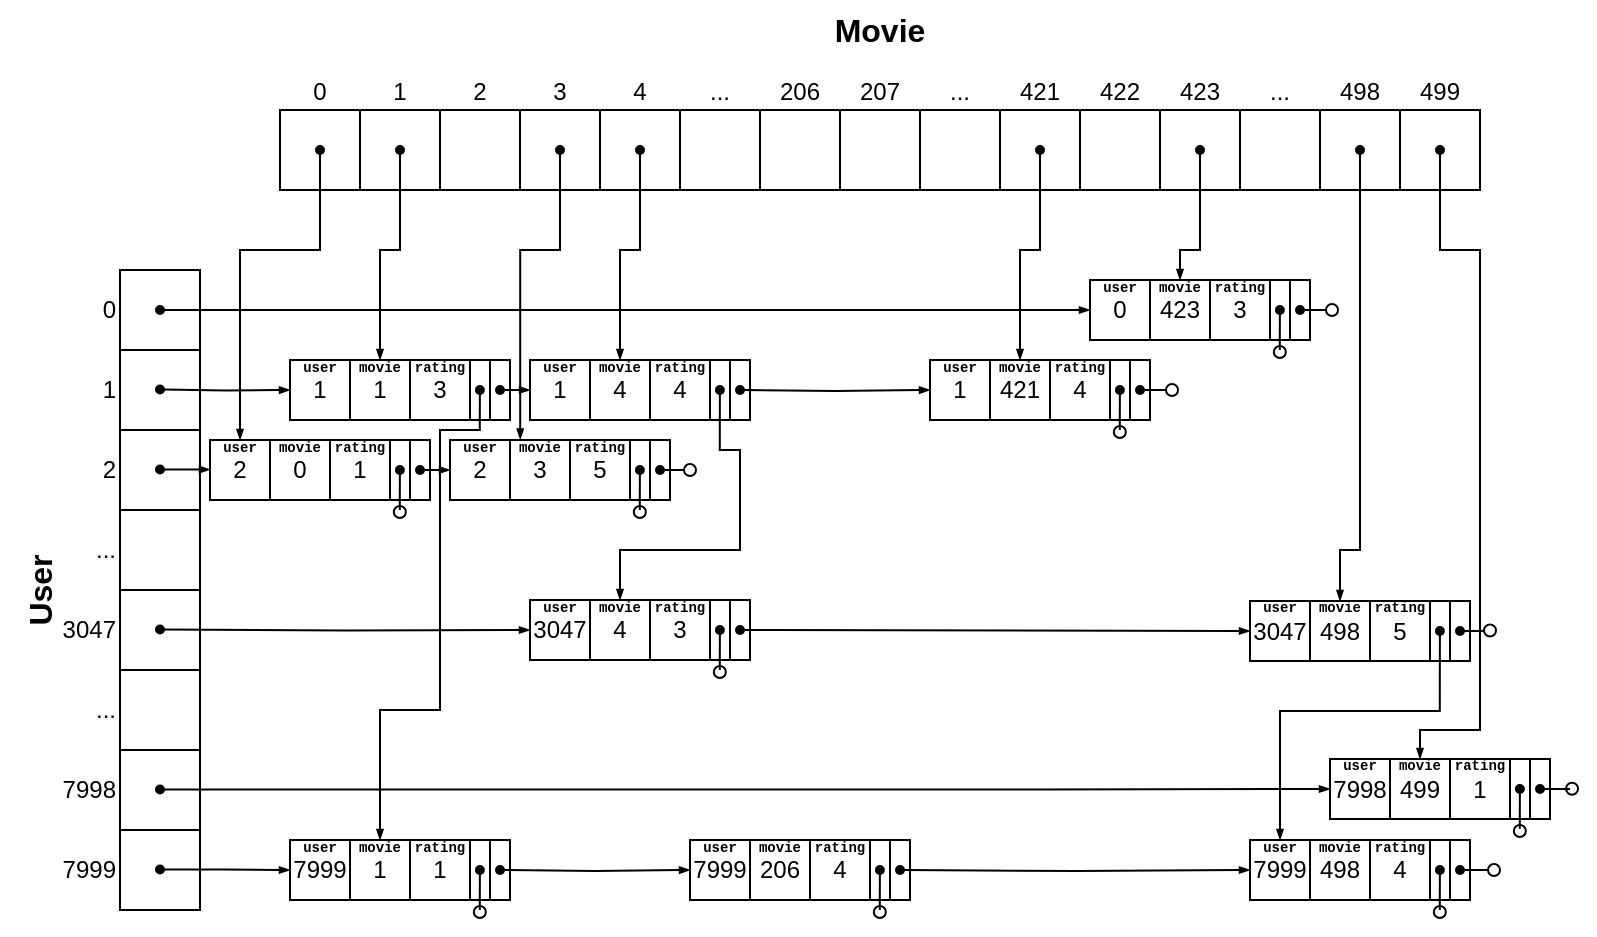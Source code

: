 <mxfile version="20.3.0" type="device"><diagram id="9Om4gq8bG-3gStliIBa_" name="Page-1"><mxGraphModel dx="927" dy="643" grid="1" gridSize="10" guides="1" tooltips="1" connect="1" arrows="1" fold="1" page="1" pageScale="1" pageWidth="850" pageHeight="1100" math="0" shadow="0"><root><mxCell id="0"/><mxCell id="1" parent="0"/><mxCell id="I-Z2u-x2eK2UeabeaZF--1" value="" style="rounded=0;whiteSpace=wrap;html=1;labelPosition=center;verticalLabelPosition=middle;align=center;verticalAlign=middle;" parent="1" vertex="1"><mxGeometry x="100" y="180" width="40" height="40" as="geometry"/></mxCell><mxCell id="I-Z2u-x2eK2UeabeaZF--16" value="" style="rounded=0;whiteSpace=wrap;html=1;verticalAlign=middle;labelPosition=center;verticalLabelPosition=middle;align=center;" parent="1" vertex="1"><mxGeometry x="100" y="220" width="40" height="40" as="geometry"/></mxCell><mxCell id="I-Z2u-x2eK2UeabeaZF--31" value="" style="rounded=0;whiteSpace=wrap;html=1;verticalAlign=middle;labelPosition=center;verticalLabelPosition=middle;align=center;" parent="1" vertex="1"><mxGeometry x="100" y="260" width="40" height="40" as="geometry"/></mxCell><mxCell id="I-Z2u-x2eK2UeabeaZF--46" value="" style="rounded=0;whiteSpace=wrap;html=1;verticalAlign=middle;labelPosition=center;verticalLabelPosition=middle;align=center;" parent="1" vertex="1"><mxGeometry x="100" y="300" width="40" height="40" as="geometry"/></mxCell><mxCell id="I-Z2u-x2eK2UeabeaZF--61" value="" style="rounded=0;whiteSpace=wrap;html=1;verticalAlign=middle;labelPosition=center;verticalLabelPosition=middle;align=center;" parent="1" vertex="1"><mxGeometry x="100" y="340" width="40" height="40" as="geometry"/></mxCell><mxCell id="I-Z2u-x2eK2UeabeaZF--121" value="" style="rounded=0;whiteSpace=wrap;html=1;verticalAlign=middle;labelPosition=center;verticalLabelPosition=middle;align=center;" parent="1" vertex="1"><mxGeometry x="100" y="380" width="40" height="40" as="geometry"/></mxCell><mxCell id="I-Z2u-x2eK2UeabeaZF--136" value="" style="rounded=0;whiteSpace=wrap;html=1;verticalAlign=middle;labelPosition=center;verticalLabelPosition=middle;align=center;" parent="1" vertex="1"><mxGeometry x="100" y="420" width="40" height="40" as="geometry"/></mxCell><mxCell id="I-Z2u-x2eK2UeabeaZF--151" value="" style="rounded=0;whiteSpace=wrap;html=1;verticalAlign=middle;labelPosition=center;verticalLabelPosition=middle;align=center;" parent="1" vertex="1"><mxGeometry x="100" y="460" width="40" height="40" as="geometry"/></mxCell><mxCell id="I-Z2u-x2eK2UeabeaZF--168" value="0" style="text;html=1;strokeColor=none;fillColor=none;align=right;verticalAlign=middle;whiteSpace=wrap;rounded=0;" parent="1" vertex="1"><mxGeometry x="40" y="185" width="60" height="30" as="geometry"/></mxCell><mxCell id="I-Z2u-x2eK2UeabeaZF--169" value="1" style="text;html=1;strokeColor=none;fillColor=none;align=right;verticalAlign=middle;whiteSpace=wrap;rounded=0;" parent="1" vertex="1"><mxGeometry x="40" y="225" width="60" height="30" as="geometry"/></mxCell><mxCell id="I-Z2u-x2eK2UeabeaZF--170" value="2" style="text;html=1;strokeColor=none;fillColor=none;align=right;verticalAlign=middle;whiteSpace=wrap;rounded=0;" parent="1" vertex="1"><mxGeometry x="40" y="265" width="60" height="30" as="geometry"/></mxCell><mxCell id="I-Z2u-x2eK2UeabeaZF--171" value="..." style="text;html=1;strokeColor=none;fillColor=none;align=right;verticalAlign=middle;whiteSpace=wrap;rounded=0;" parent="1" vertex="1"><mxGeometry x="40" y="305" width="60" height="30" as="geometry"/></mxCell><mxCell id="I-Z2u-x2eK2UeabeaZF--173" value="3047" style="text;html=1;strokeColor=none;fillColor=none;align=right;verticalAlign=middle;whiteSpace=wrap;rounded=0;" parent="1" vertex="1"><mxGeometry x="40" y="345" width="60" height="30" as="geometry"/></mxCell><mxCell id="I-Z2u-x2eK2UeabeaZF--174" value="..." style="text;html=1;strokeColor=none;fillColor=none;align=right;verticalAlign=middle;whiteSpace=wrap;rounded=0;" parent="1" vertex="1"><mxGeometry x="40" y="385" width="60" height="30" as="geometry"/></mxCell><mxCell id="I-Z2u-x2eK2UeabeaZF--175" value="7998" style="text;html=1;strokeColor=none;fillColor=none;align=right;verticalAlign=middle;whiteSpace=wrap;rounded=0;" parent="1" vertex="1"><mxGeometry x="40" y="425" width="60" height="30" as="geometry"/></mxCell><mxCell id="I-Z2u-x2eK2UeabeaZF--176" value="7999" style="text;html=1;strokeColor=none;fillColor=none;align=right;verticalAlign=middle;whiteSpace=wrap;rounded=0;" parent="1" vertex="1"><mxGeometry x="40" y="465" width="60" height="30" as="geometry"/></mxCell><mxCell id="I-Z2u-x2eK2UeabeaZF--180" value="User" style="text;html=1;strokeColor=none;fillColor=none;align=center;verticalAlign=middle;whiteSpace=wrap;rounded=0;fontFamily=Helvetica;fontSize=16;fontStyle=1;horizontal=0;" parent="1" vertex="1"><mxGeometry x="40" y="180" width="40" height="320" as="geometry"/></mxCell><mxCell id="I-Z2u-x2eK2UeabeaZF--203" style="edgeStyle=orthogonalEdgeStyle;rounded=0;orthogonalLoop=1;jettySize=auto;html=1;startArrow=oval;startFill=1;endArrow=blockThin;endFill=1;strokeWidth=1;fontSize=13;fontFamily=Helvetica;exitX=0.5;exitY=0.5;exitDx=0;exitDy=0;exitPerimeter=0;entryX=0;entryY=0.5;entryDx=0;entryDy=0;startSize=4;endSize=3;" parent="1" source="I-Z2u-x2eK2UeabeaZF--1" target="YZBsVtKXDvisQAIRFxnk-64" edge="1"><mxGeometry relative="1" as="geometry"><mxPoint x="440" y="290" as="sourcePoint"/><mxPoint x="585" y="200" as="targetPoint"/><Array as="points"/></mxGeometry></mxCell><mxCell id="f3RU1bK7jqdP2qJbc9xG-15" value="" style="group;fontSize=13;" parent="1" vertex="1" connectable="0"><mxGeometry x="590" y="170" width="135" height="30" as="geometry"/></mxCell><mxCell id="f3RU1bK7jqdP2qJbc9xG-23" style="rounded=0;orthogonalLoop=1;jettySize=auto;html=1;startArrow=oval;startFill=1;endArrow=blockThin;endFill=1;strokeWidth=1;fontSize=13;fontFamily=Helvetica;exitX=0.5;exitY=0.5;exitDx=0;exitDy=0;exitPerimeter=0;startSize=4;endSize=3;entryX=0;entryY=0.5;entryDx=0;entryDy=0;edgeStyle=orthogonalEdgeStyle;" parent="1" target="YZBsVtKXDvisQAIRFxnk-75" edge="1"><mxGeometry relative="1" as="geometry"><mxPoint x="120" y="239.75" as="sourcePoint"/><mxPoint x="170" y="241" as="targetPoint"/></mxGeometry></mxCell><mxCell id="f3RU1bK7jqdP2qJbc9xG-96" style="edgeStyle=orthogonalEdgeStyle;rounded=0;orthogonalLoop=1;jettySize=auto;html=1;startArrow=oval;startFill=1;endArrow=blockThin;endFill=1;strokeWidth=1;fontSize=13;fontFamily=Helvetica;exitX=0.5;exitY=0.5;exitDx=0;exitDy=0;exitPerimeter=0;entryX=0;entryY=0.5;entryDx=0;entryDy=0;startSize=4;endSize=3;" parent="1" target="YZBsVtKXDvisQAIRFxnk-119" edge="1"><mxGeometry relative="1" as="geometry"><mxPoint x="120" y="279.75" as="sourcePoint"/><mxPoint x="145" y="280" as="targetPoint"/><Array as="points"/></mxGeometry></mxCell><mxCell id="f3RU1bK7jqdP2qJbc9xG-97" style="edgeStyle=orthogonalEdgeStyle;rounded=0;orthogonalLoop=1;jettySize=auto;html=1;startArrow=oval;startFill=1;endArrow=blockThin;endFill=1;strokeWidth=1;fontSize=13;fontFamily=Helvetica;exitX=0.5;exitY=0.5;exitDx=0;exitDy=0;exitPerimeter=0;startSize=4;endSize=3;entryX=0;entryY=0.5;entryDx=0;entryDy=0;" parent="1" target="YZBsVtKXDvisQAIRFxnk-167" edge="1"><mxGeometry relative="1" as="geometry"><mxPoint x="120" y="359.75" as="sourcePoint"/><mxPoint x="290" y="360" as="targetPoint"/><Array as="points"/></mxGeometry></mxCell><mxCell id="f3RU1bK7jqdP2qJbc9xG-98" style="edgeStyle=orthogonalEdgeStyle;rounded=0;orthogonalLoop=1;jettySize=auto;html=1;startArrow=oval;startFill=1;endArrow=blockThin;endFill=1;strokeWidth=1;fontSize=13;fontFamily=Helvetica;exitX=0.5;exitY=0.5;exitDx=0;exitDy=0;exitPerimeter=0;startSize=4;endSize=3;entryX=0;entryY=0.5;entryDx=0;entryDy=0;" parent="1" target="YZBsVtKXDvisQAIRFxnk-223" edge="1"><mxGeometry relative="1" as="geometry"><mxPoint x="120" y="439.75" as="sourcePoint"/><mxPoint x="690" y="440" as="targetPoint"/><Array as="points"><mxPoint x="560" y="440"/></Array></mxGeometry></mxCell><mxCell id="f3RU1bK7jqdP2qJbc9xG-99" style="edgeStyle=orthogonalEdgeStyle;rounded=0;orthogonalLoop=1;jettySize=auto;html=1;startArrow=oval;startFill=1;endArrow=blockThin;endFill=1;strokeWidth=1;fontSize=13;fontFamily=Helvetica;exitX=0.5;exitY=0.5;exitDx=0;exitDy=0;exitPerimeter=0;startSize=4;endSize=3;entryX=0;entryY=0.5;entryDx=0;entryDy=0;" parent="1" target="YZBsVtKXDvisQAIRFxnk-189" edge="1"><mxGeometry relative="1" as="geometry"><mxPoint x="120" y="479.75" as="sourcePoint"/><mxPoint x="170" y="480" as="targetPoint"/><Array as="points"><mxPoint x="152" y="480"/></Array></mxGeometry></mxCell><mxCell id="USKt4Te00R9IWS6VvGAv-35" value="" style="group" parent="1" vertex="1" connectable="0"><mxGeometry x="180" y="45" width="600" height="95" as="geometry"/></mxCell><mxCell id="USKt4Te00R9IWS6VvGAv-18" value="0" style="rounded=0;whiteSpace=wrap;html=1;labelPosition=center;verticalLabelPosition=top;align=center;verticalAlign=bottom;" parent="USKt4Te00R9IWS6VvGAv-35" vertex="1"><mxGeometry y="55" width="40" height="40" as="geometry"/></mxCell><mxCell id="USKt4Te00R9IWS6VvGAv-19" value="1" style="rounded=0;whiteSpace=wrap;html=1;verticalAlign=bottom;labelPosition=center;verticalLabelPosition=top;align=center;" parent="USKt4Te00R9IWS6VvGAv-35" vertex="1"><mxGeometry x="40" y="55" width="40" height="40" as="geometry"/></mxCell><mxCell id="USKt4Te00R9IWS6VvGAv-20" value="2" style="rounded=0;whiteSpace=wrap;html=1;verticalAlign=bottom;labelPosition=center;verticalLabelPosition=top;align=center;" parent="USKt4Te00R9IWS6VvGAv-35" vertex="1"><mxGeometry x="80" y="55" width="40" height="40" as="geometry"/></mxCell><mxCell id="USKt4Te00R9IWS6VvGAv-21" value="3" style="rounded=0;whiteSpace=wrap;html=1;verticalAlign=bottom;labelPosition=center;verticalLabelPosition=top;align=center;" parent="USKt4Te00R9IWS6VvGAv-35" vertex="1"><mxGeometry x="120" y="55" width="40" height="40" as="geometry"/></mxCell><mxCell id="USKt4Te00R9IWS6VvGAv-22" value="4" style="rounded=0;whiteSpace=wrap;html=1;verticalAlign=bottom;labelPosition=center;verticalLabelPosition=top;align=center;" parent="USKt4Te00R9IWS6VvGAv-35" vertex="1"><mxGeometry x="160" y="55" width="40" height="40" as="geometry"/></mxCell><mxCell id="USKt4Te00R9IWS6VvGAv-23" value="..." style="rounded=0;whiteSpace=wrap;html=1;verticalAlign=bottom;labelPosition=center;verticalLabelPosition=top;align=center;" parent="USKt4Te00R9IWS6VvGAv-35" vertex="1"><mxGeometry x="200" y="55" width="40" height="40" as="geometry"/></mxCell><mxCell id="USKt4Te00R9IWS6VvGAv-24" value="206" style="rounded=0;whiteSpace=wrap;html=1;verticalAlign=bottom;labelPosition=center;verticalLabelPosition=top;align=center;" parent="USKt4Te00R9IWS6VvGAv-35" vertex="1"><mxGeometry x="240" y="55" width="40" height="40" as="geometry"/></mxCell><mxCell id="USKt4Te00R9IWS6VvGAv-25" value="207" style="rounded=0;whiteSpace=wrap;html=1;verticalAlign=bottom;labelPosition=center;verticalLabelPosition=top;align=center;" parent="USKt4Te00R9IWS6VvGAv-35" vertex="1"><mxGeometry x="280" y="55" width="40" height="40" as="geometry"/></mxCell><mxCell id="USKt4Te00R9IWS6VvGAv-26" value="..." style="rounded=0;whiteSpace=wrap;html=1;verticalAlign=bottom;labelPosition=center;verticalLabelPosition=top;align=center;" parent="USKt4Te00R9IWS6VvGAv-35" vertex="1"><mxGeometry x="320" y="55" width="40" height="40" as="geometry"/></mxCell><mxCell id="USKt4Te00R9IWS6VvGAv-27" value="421" style="rounded=0;whiteSpace=wrap;html=1;verticalAlign=bottom;labelPosition=center;verticalLabelPosition=top;align=center;" parent="USKt4Te00R9IWS6VvGAv-35" vertex="1"><mxGeometry x="360" y="55" width="40" height="40" as="geometry"/></mxCell><mxCell id="USKt4Te00R9IWS6VvGAv-28" value="422" style="rounded=0;whiteSpace=wrap;html=1;verticalAlign=bottom;labelPosition=center;verticalLabelPosition=top;align=center;" parent="USKt4Te00R9IWS6VvGAv-35" vertex="1"><mxGeometry x="400" y="55" width="40" height="40" as="geometry"/></mxCell><mxCell id="USKt4Te00R9IWS6VvGAv-29" value="423" style="rounded=0;whiteSpace=wrap;html=1;verticalAlign=bottom;labelPosition=center;verticalLabelPosition=top;align=center;" parent="USKt4Te00R9IWS6VvGAv-35" vertex="1"><mxGeometry x="440" y="55" width="40" height="40" as="geometry"/></mxCell><mxCell id="USKt4Te00R9IWS6VvGAv-30" value="..." style="rounded=0;whiteSpace=wrap;html=1;verticalAlign=bottom;labelPosition=center;verticalLabelPosition=top;align=center;" parent="USKt4Te00R9IWS6VvGAv-35" vertex="1"><mxGeometry x="480" y="55" width="40" height="40" as="geometry"/></mxCell><mxCell id="USKt4Te00R9IWS6VvGAv-31" value="498" style="rounded=0;whiteSpace=wrap;html=1;verticalAlign=bottom;labelPosition=center;verticalLabelPosition=top;align=center;" parent="USKt4Te00R9IWS6VvGAv-35" vertex="1"><mxGeometry x="520" y="55" width="40" height="40" as="geometry"/></mxCell><mxCell id="USKt4Te00R9IWS6VvGAv-32" value="499" style="rounded=0;whiteSpace=wrap;html=1;verticalAlign=bottom;labelPosition=center;verticalLabelPosition=top;align=center;" parent="USKt4Te00R9IWS6VvGAv-35" vertex="1"><mxGeometry x="560" y="55" width="40" height="40" as="geometry"/></mxCell><mxCell id="USKt4Te00R9IWS6VvGAv-34" value="Movie" style="text;html=1;strokeColor=none;fillColor=none;align=center;verticalAlign=middle;whiteSpace=wrap;rounded=0;fontFamily=Helvetica;fontSize=16;fontStyle=1" parent="USKt4Te00R9IWS6VvGAv-35" vertex="1"><mxGeometry width="600" height="30" as="geometry"/></mxCell><mxCell id="YZBsVtKXDvisQAIRFxnk-165" style="edgeStyle=orthogonalEdgeStyle;rounded=0;orthogonalLoop=1;jettySize=auto;html=1;startArrow=oval;startFill=1;endArrow=blockThin;endFill=1;strokeWidth=1;fontSize=13;fontFamily=Helvetica;exitX=0.5;exitY=0.5;exitDx=0;exitDy=0;exitPerimeter=0;startSize=4;endSize=3;entryX=0.17;entryY=-0.035;entryDx=0;entryDy=0;entryPerimeter=0;" parent="USKt4Te00R9IWS6VvGAv-35" target="YZBsVtKXDvisQAIRFxnk-156" edge="1"><mxGeometry relative="1" as="geometry"><mxPoint x="140" y="75" as="sourcePoint"/><mxPoint x="130" y="180" as="targetPoint"/><Array as="points"><mxPoint x="140" y="125"/><mxPoint x="120" y="125"/></Array></mxGeometry></mxCell><mxCell id="YZBsVtKXDvisQAIRFxnk-1" style="edgeStyle=orthogonalEdgeStyle;rounded=0;orthogonalLoop=1;jettySize=auto;html=1;startArrow=oval;startFill=1;endArrow=blockThin;endFill=1;strokeWidth=1;fontSize=13;fontFamily=Helvetica;exitX=0.5;exitY=0.5;exitDx=0;exitDy=0;exitPerimeter=0;startSize=4;endSize=3;entryX=0.5;entryY=0;entryDx=0;entryDy=0;" parent="1" source="USKt4Te00R9IWS6VvGAv-18" target="YZBsVtKXDvisQAIRFxnk-122" edge="1"><mxGeometry relative="1" as="geometry"><mxPoint x="200" y="140" as="sourcePoint"/><mxPoint x="180" y="250" as="targetPoint"/><Array as="points"><mxPoint x="200" y="170"/><mxPoint x="160" y="170"/></Array></mxGeometry></mxCell><mxCell id="YZBsVtKXDvisQAIRFxnk-2" style="edgeStyle=orthogonalEdgeStyle;rounded=0;orthogonalLoop=1;jettySize=auto;html=1;startArrow=oval;startFill=1;endArrow=blockThin;endFill=1;strokeWidth=1;fontSize=13;fontFamily=Helvetica;exitX=0.5;exitY=0.5;exitDx=0;exitDy=0;exitPerimeter=0;startSize=4;endSize=3;entryX=0.5;entryY=0;entryDx=0;entryDy=0;" parent="1" source="USKt4Te00R9IWS6VvGAv-19" target="YZBsVtKXDvisQAIRFxnk-79" edge="1"><mxGeometry relative="1" as="geometry"><mxPoint x="210" y="130" as="sourcePoint"/><mxPoint x="200" y="210" as="targetPoint"/><Array as="points"><mxPoint x="240" y="170"/><mxPoint x="230" y="170"/></Array></mxGeometry></mxCell><mxCell id="YZBsVtKXDvisQAIRFxnk-63" value="" style="group" parent="1" vertex="1" connectable="0"><mxGeometry x="585" y="185" width="120" height="35" as="geometry"/></mxCell><mxCell id="YZBsVtKXDvisQAIRFxnk-64" value="0" style="whiteSpace=wrap;html=1;aspect=fixed;fontSize=12;container=0;" parent="YZBsVtKXDvisQAIRFxnk-63" vertex="1"><mxGeometry width="30" height="30" as="geometry"/></mxCell><mxCell id="YZBsVtKXDvisQAIRFxnk-65" value="423" style="whiteSpace=wrap;html=1;aspect=fixed;fontSize=12;container=0;" parent="YZBsVtKXDvisQAIRFxnk-63" vertex="1"><mxGeometry x="30" width="30" height="30" as="geometry"/></mxCell><mxCell id="YZBsVtKXDvisQAIRFxnk-66" value="3" style="whiteSpace=wrap;html=1;aspect=fixed;fontSize=12;container=0;" parent="YZBsVtKXDvisQAIRFxnk-63" vertex="1"><mxGeometry x="60" width="30" height="30" as="geometry"/></mxCell><mxCell id="YZBsVtKXDvisQAIRFxnk-67" value="user" style="text;html=1;strokeColor=none;fillColor=none;align=center;verticalAlign=middle;whiteSpace=wrap;rounded=0;fontFamily=Courier New;fontSize=7;fontStyle=1;container=0;" parent="YZBsVtKXDvisQAIRFxnk-63" vertex="1"><mxGeometry width="30" height="7.5" as="geometry"/></mxCell><mxCell id="YZBsVtKXDvisQAIRFxnk-68" value="movie" style="text;html=1;strokeColor=none;fillColor=none;align=center;verticalAlign=middle;whiteSpace=wrap;rounded=0;fontFamily=Courier New;fontSize=7;fontStyle=1;container=0;" parent="YZBsVtKXDvisQAIRFxnk-63" vertex="1"><mxGeometry x="30" width="30" height="7.5" as="geometry"/></mxCell><mxCell id="YZBsVtKXDvisQAIRFxnk-69" value="rating" style="text;html=1;strokeColor=none;fillColor=none;align=center;verticalAlign=middle;whiteSpace=wrap;rounded=0;fontFamily=Courier New;fontSize=7;fontStyle=1;container=0;" parent="YZBsVtKXDvisQAIRFxnk-63" vertex="1"><mxGeometry x="60" width="30" height="7.5" as="geometry"/></mxCell><mxCell id="YZBsVtKXDvisQAIRFxnk-70" value="" style="rounded=0;whiteSpace=wrap;html=1;fontSize=12;container=0;" parent="YZBsVtKXDvisQAIRFxnk-63" vertex="1"><mxGeometry x="90" width="10" height="30" as="geometry"/></mxCell><mxCell id="YZBsVtKXDvisQAIRFxnk-71" value="" style="rounded=0;whiteSpace=wrap;html=1;fontSize=12;container=0;" parent="YZBsVtKXDvisQAIRFxnk-63" vertex="1"><mxGeometry x="100" width="10" height="30" as="geometry"/></mxCell><mxCell id="YZBsVtKXDvisQAIRFxnk-72" style="edgeStyle=orthogonalEdgeStyle;rounded=0;orthogonalLoop=1;jettySize=auto;html=1;startArrow=oval;startFill=1;endArrow=circle;endFill=0;strokeWidth=1;fontSize=13;fontFamily=Helvetica;startSize=4;endSize=2;" parent="YZBsVtKXDvisQAIRFxnk-63" edge="1"><mxGeometry relative="1" as="geometry"><mxPoint x="94.94" y="15" as="sourcePoint"/><mxPoint x="95" y="40" as="targetPoint"/><Array as="points"><mxPoint x="94.94" y="35"/></Array></mxGeometry></mxCell><mxCell id="YZBsVtKXDvisQAIRFxnk-73" style="edgeStyle=orthogonalEdgeStyle;rounded=0;orthogonalLoop=1;jettySize=auto;html=1;startArrow=oval;startFill=1;endArrow=circle;endFill=0;strokeWidth=1;fontSize=13;fontFamily=Helvetica;startSize=4;endSize=2;entryX=0;entryY=0.5;entryDx=0;entryDy=0;" parent="YZBsVtKXDvisQAIRFxnk-63" edge="1"><mxGeometry relative="1" as="geometry"><mxPoint x="105" y="15" as="sourcePoint"/><mxPoint x="125" y="15" as="targetPoint"/><Array as="points"/></mxGeometry></mxCell><mxCell id="YZBsVtKXDvisQAIRFxnk-74" value="" style="group" parent="1" vertex="1" connectable="0"><mxGeometry x="185" y="225" width="120" height="35" as="geometry"/></mxCell><mxCell id="YZBsVtKXDvisQAIRFxnk-75" value="1" style="whiteSpace=wrap;html=1;aspect=fixed;fontSize=12;container=0;" parent="YZBsVtKXDvisQAIRFxnk-74" vertex="1"><mxGeometry width="30" height="30" as="geometry"/></mxCell><mxCell id="YZBsVtKXDvisQAIRFxnk-76" value="1" style="whiteSpace=wrap;html=1;aspect=fixed;fontSize=12;container=0;" parent="YZBsVtKXDvisQAIRFxnk-74" vertex="1"><mxGeometry x="30" width="30" height="30" as="geometry"/></mxCell><mxCell id="YZBsVtKXDvisQAIRFxnk-77" value="3" style="whiteSpace=wrap;html=1;aspect=fixed;fontSize=12;container=0;" parent="YZBsVtKXDvisQAIRFxnk-74" vertex="1"><mxGeometry x="60" width="30" height="30" as="geometry"/></mxCell><mxCell id="YZBsVtKXDvisQAIRFxnk-78" value="user" style="text;html=1;strokeColor=none;fillColor=none;align=center;verticalAlign=middle;whiteSpace=wrap;rounded=0;fontFamily=Courier New;fontSize=7;fontStyle=1;container=0;" parent="YZBsVtKXDvisQAIRFxnk-74" vertex="1"><mxGeometry width="30" height="7.5" as="geometry"/></mxCell><mxCell id="YZBsVtKXDvisQAIRFxnk-79" value="movie" style="text;html=1;strokeColor=none;fillColor=none;align=center;verticalAlign=middle;whiteSpace=wrap;rounded=0;fontFamily=Courier New;fontSize=7;fontStyle=1;container=0;" parent="YZBsVtKXDvisQAIRFxnk-74" vertex="1"><mxGeometry x="30" width="30" height="7.5" as="geometry"/></mxCell><mxCell id="YZBsVtKXDvisQAIRFxnk-80" value="rating" style="text;html=1;strokeColor=none;fillColor=none;align=center;verticalAlign=middle;whiteSpace=wrap;rounded=0;fontFamily=Courier New;fontSize=7;fontStyle=1;container=0;" parent="YZBsVtKXDvisQAIRFxnk-74" vertex="1"><mxGeometry x="60" width="30" height="7.5" as="geometry"/></mxCell><mxCell id="YZBsVtKXDvisQAIRFxnk-81" value="" style="rounded=0;whiteSpace=wrap;html=1;fontSize=12;container=0;" parent="YZBsVtKXDvisQAIRFxnk-74" vertex="1"><mxGeometry x="90" width="10" height="30" as="geometry"/></mxCell><mxCell id="YZBsVtKXDvisQAIRFxnk-82" value="" style="rounded=0;whiteSpace=wrap;html=1;fontSize=12;container=0;" parent="YZBsVtKXDvisQAIRFxnk-74" vertex="1"><mxGeometry x="100" width="10" height="30" as="geometry"/></mxCell><mxCell id="YZBsVtKXDvisQAIRFxnk-83" style="edgeStyle=orthogonalEdgeStyle;rounded=0;orthogonalLoop=1;jettySize=auto;html=1;startArrow=oval;startFill=1;endArrow=blockThin;endFill=1;strokeWidth=1;fontSize=13;fontFamily=Helvetica;startSize=4;endSize=3;entryX=0.5;entryY=0;entryDx=0;entryDy=0;" parent="YZBsVtKXDvisQAIRFxnk-74" target="YZBsVtKXDvisQAIRFxnk-193" edge="1"><mxGeometry relative="1" as="geometry"><mxPoint x="94.94" y="15" as="sourcePoint"/><mxPoint x="95" y="85" as="targetPoint"/><Array as="points"><mxPoint x="95" y="35"/><mxPoint x="75" y="35"/><mxPoint x="75" y="175"/><mxPoint x="45" y="175"/></Array></mxGeometry></mxCell><mxCell id="YZBsVtKXDvisQAIRFxnk-84" style="edgeStyle=orthogonalEdgeStyle;rounded=0;orthogonalLoop=1;jettySize=auto;html=1;startArrow=oval;startFill=1;endArrow=blockThin;endFill=1;strokeWidth=1;fontSize=13;fontFamily=Helvetica;startSize=4;endSize=3;entryX=0;entryY=0.5;entryDx=0;entryDy=0;" parent="YZBsVtKXDvisQAIRFxnk-74" target="YZBsVtKXDvisQAIRFxnk-86" edge="1"><mxGeometry relative="1" as="geometry"><mxPoint x="105" y="15" as="sourcePoint"/><mxPoint x="120" y="15" as="targetPoint"/><Array as="points"/></mxGeometry></mxCell><mxCell id="YZBsVtKXDvisQAIRFxnk-85" value="" style="group" parent="1" vertex="1" connectable="0"><mxGeometry x="305" y="225" width="120" height="35" as="geometry"/></mxCell><mxCell id="YZBsVtKXDvisQAIRFxnk-86" value="1" style="whiteSpace=wrap;html=1;aspect=fixed;fontSize=12;container=0;" parent="YZBsVtKXDvisQAIRFxnk-85" vertex="1"><mxGeometry width="30" height="30" as="geometry"/></mxCell><mxCell id="YZBsVtKXDvisQAIRFxnk-87" value="4" style="whiteSpace=wrap;html=1;aspect=fixed;fontSize=12;container=0;" parent="YZBsVtKXDvisQAIRFxnk-85" vertex="1"><mxGeometry x="30" width="30" height="30" as="geometry"/></mxCell><mxCell id="YZBsVtKXDvisQAIRFxnk-88" value="4" style="whiteSpace=wrap;html=1;aspect=fixed;fontSize=12;container=0;" parent="YZBsVtKXDvisQAIRFxnk-85" vertex="1"><mxGeometry x="60" width="30" height="30" as="geometry"/></mxCell><mxCell id="YZBsVtKXDvisQAIRFxnk-89" value="user" style="text;html=1;strokeColor=none;fillColor=none;align=center;verticalAlign=middle;whiteSpace=wrap;rounded=0;fontFamily=Courier New;fontSize=7;fontStyle=1;container=0;" parent="YZBsVtKXDvisQAIRFxnk-85" vertex="1"><mxGeometry width="30" height="7.5" as="geometry"/></mxCell><mxCell id="YZBsVtKXDvisQAIRFxnk-90" value="movie" style="text;html=1;strokeColor=none;fillColor=none;align=center;verticalAlign=middle;whiteSpace=wrap;rounded=0;fontFamily=Courier New;fontSize=7;fontStyle=1;container=0;" parent="YZBsVtKXDvisQAIRFxnk-85" vertex="1"><mxGeometry x="30" width="30" height="7.5" as="geometry"/></mxCell><mxCell id="YZBsVtKXDvisQAIRFxnk-91" value="rating" style="text;html=1;strokeColor=none;fillColor=none;align=center;verticalAlign=middle;whiteSpace=wrap;rounded=0;fontFamily=Courier New;fontSize=7;fontStyle=1;container=0;" parent="YZBsVtKXDvisQAIRFxnk-85" vertex="1"><mxGeometry x="60" width="30" height="7.5" as="geometry"/></mxCell><mxCell id="YZBsVtKXDvisQAIRFxnk-92" value="" style="rounded=0;whiteSpace=wrap;html=1;fontSize=12;container=0;" parent="YZBsVtKXDvisQAIRFxnk-85" vertex="1"><mxGeometry x="90" width="10" height="30" as="geometry"/></mxCell><mxCell id="YZBsVtKXDvisQAIRFxnk-93" value="" style="rounded=0;whiteSpace=wrap;html=1;fontSize=12;container=0;" parent="YZBsVtKXDvisQAIRFxnk-85" vertex="1"><mxGeometry x="100" width="10" height="30" as="geometry"/></mxCell><mxCell id="YZBsVtKXDvisQAIRFxnk-94" style="edgeStyle=orthogonalEdgeStyle;rounded=0;orthogonalLoop=1;jettySize=auto;html=1;startArrow=oval;startFill=1;endArrow=blockThin;endFill=1;strokeWidth=1;fontSize=13;fontFamily=Helvetica;startSize=4;endSize=3;entryX=0.5;entryY=0;entryDx=0;entryDy=0;" parent="YZBsVtKXDvisQAIRFxnk-85" target="YZBsVtKXDvisQAIRFxnk-171" edge="1"><mxGeometry relative="1" as="geometry"><mxPoint x="94.94" y="15" as="sourcePoint"/><mxPoint x="95" y="40" as="targetPoint"/><Array as="points"><mxPoint x="95" y="45"/><mxPoint x="105" y="45"/><mxPoint x="105" y="95"/><mxPoint x="45" y="95"/></Array></mxGeometry></mxCell><mxCell id="YZBsVtKXDvisQAIRFxnk-95" style="edgeStyle=orthogonalEdgeStyle;rounded=0;orthogonalLoop=1;jettySize=auto;html=1;startArrow=oval;startFill=1;endArrow=blockThin;endFill=1;strokeWidth=1;fontSize=13;fontFamily=Helvetica;startSize=4;endSize=3;entryX=0;entryY=0.5;entryDx=0;entryDy=0;" parent="YZBsVtKXDvisQAIRFxnk-85" target="YZBsVtKXDvisQAIRFxnk-130" edge="1"><mxGeometry relative="1" as="geometry"><mxPoint x="105" y="15" as="sourcePoint"/><mxPoint x="120" y="15" as="targetPoint"/><Array as="points"/></mxGeometry></mxCell><mxCell id="YZBsVtKXDvisQAIRFxnk-118" value="" style="group" parent="1" vertex="1" connectable="0"><mxGeometry x="145" y="265" width="120" height="35" as="geometry"/></mxCell><mxCell id="YZBsVtKXDvisQAIRFxnk-119" value="2" style="whiteSpace=wrap;html=1;aspect=fixed;fontSize=12;container=0;" parent="YZBsVtKXDvisQAIRFxnk-118" vertex="1"><mxGeometry width="30" height="30" as="geometry"/></mxCell><mxCell id="YZBsVtKXDvisQAIRFxnk-120" value="0" style="whiteSpace=wrap;html=1;aspect=fixed;fontSize=12;container=0;" parent="YZBsVtKXDvisQAIRFxnk-118" vertex="1"><mxGeometry x="30" width="30" height="30" as="geometry"/></mxCell><mxCell id="YZBsVtKXDvisQAIRFxnk-121" value="1" style="whiteSpace=wrap;html=1;aspect=fixed;fontSize=12;container=0;" parent="YZBsVtKXDvisQAIRFxnk-118" vertex="1"><mxGeometry x="60" width="30" height="30" as="geometry"/></mxCell><mxCell id="YZBsVtKXDvisQAIRFxnk-122" value="user" style="text;html=1;strokeColor=none;fillColor=none;align=center;verticalAlign=middle;whiteSpace=wrap;rounded=0;fontFamily=Courier New;fontSize=7;fontStyle=1;container=0;" parent="YZBsVtKXDvisQAIRFxnk-118" vertex="1"><mxGeometry width="30" height="7.5" as="geometry"/></mxCell><mxCell id="YZBsVtKXDvisQAIRFxnk-123" value="movie" style="text;html=1;strokeColor=none;fillColor=none;align=center;verticalAlign=middle;whiteSpace=wrap;rounded=0;fontFamily=Courier New;fontSize=7;fontStyle=1;container=0;" parent="YZBsVtKXDvisQAIRFxnk-118" vertex="1"><mxGeometry x="30" width="30" height="7.5" as="geometry"/></mxCell><mxCell id="YZBsVtKXDvisQAIRFxnk-124" value="rating" style="text;html=1;strokeColor=none;fillColor=none;align=center;verticalAlign=middle;whiteSpace=wrap;rounded=0;fontFamily=Courier New;fontSize=7;fontStyle=1;container=0;" parent="YZBsVtKXDvisQAIRFxnk-118" vertex="1"><mxGeometry x="60" width="30" height="7.5" as="geometry"/></mxCell><mxCell id="YZBsVtKXDvisQAIRFxnk-125" value="" style="rounded=0;whiteSpace=wrap;html=1;fontSize=12;container=0;" parent="YZBsVtKXDvisQAIRFxnk-118" vertex="1"><mxGeometry x="90" width="10" height="30" as="geometry"/></mxCell><mxCell id="YZBsVtKXDvisQAIRFxnk-126" value="" style="rounded=0;whiteSpace=wrap;html=1;fontSize=12;container=0;" parent="YZBsVtKXDvisQAIRFxnk-118" vertex="1"><mxGeometry x="100" width="10" height="30" as="geometry"/></mxCell><mxCell id="YZBsVtKXDvisQAIRFxnk-127" style="edgeStyle=orthogonalEdgeStyle;rounded=0;orthogonalLoop=1;jettySize=auto;html=1;startArrow=oval;startFill=1;endArrow=circle;endFill=0;strokeWidth=1;fontSize=13;fontFamily=Helvetica;startSize=4;endSize=2;" parent="YZBsVtKXDvisQAIRFxnk-118" edge="1"><mxGeometry relative="1" as="geometry"><mxPoint x="94.94" y="15" as="sourcePoint"/><mxPoint x="95" y="40" as="targetPoint"/><Array as="points"><mxPoint x="94.94" y="35"/></Array></mxGeometry></mxCell><mxCell id="YZBsVtKXDvisQAIRFxnk-128" style="edgeStyle=orthogonalEdgeStyle;rounded=0;orthogonalLoop=1;jettySize=auto;html=1;startArrow=oval;startFill=1;endArrow=blockThin;endFill=1;strokeWidth=1;fontSize=13;fontFamily=Helvetica;startSize=4;endSize=3;entryX=0;entryY=0.5;entryDx=0;entryDy=0;" parent="YZBsVtKXDvisQAIRFxnk-118" target="YZBsVtKXDvisQAIRFxnk-152" edge="1"><mxGeometry relative="1" as="geometry"><mxPoint x="105" y="15" as="sourcePoint"/><mxPoint x="120" y="15" as="targetPoint"/><Array as="points"/></mxGeometry></mxCell><mxCell id="YZBsVtKXDvisQAIRFxnk-129" value="" style="group" parent="1" vertex="1" connectable="0"><mxGeometry x="505" y="225" width="120" height="35" as="geometry"/></mxCell><mxCell id="YZBsVtKXDvisQAIRFxnk-130" value="1" style="whiteSpace=wrap;html=1;aspect=fixed;fontSize=12;container=0;" parent="YZBsVtKXDvisQAIRFxnk-129" vertex="1"><mxGeometry width="30" height="30" as="geometry"/></mxCell><mxCell id="YZBsVtKXDvisQAIRFxnk-131" value="421" style="whiteSpace=wrap;html=1;aspect=fixed;fontSize=12;container=0;" parent="YZBsVtKXDvisQAIRFxnk-129" vertex="1"><mxGeometry x="30" width="30" height="30" as="geometry"/></mxCell><mxCell id="YZBsVtKXDvisQAIRFxnk-132" value="4" style="whiteSpace=wrap;html=1;aspect=fixed;fontSize=12;container=0;" parent="YZBsVtKXDvisQAIRFxnk-129" vertex="1"><mxGeometry x="60" width="30" height="30" as="geometry"/></mxCell><mxCell id="YZBsVtKXDvisQAIRFxnk-133" value="user" style="text;html=1;strokeColor=none;fillColor=none;align=center;verticalAlign=middle;whiteSpace=wrap;rounded=0;fontFamily=Courier New;fontSize=7;fontStyle=1;container=0;" parent="YZBsVtKXDvisQAIRFxnk-129" vertex="1"><mxGeometry width="30" height="7.5" as="geometry"/></mxCell><mxCell id="YZBsVtKXDvisQAIRFxnk-134" value="movie" style="text;html=1;strokeColor=none;fillColor=none;align=center;verticalAlign=middle;whiteSpace=wrap;rounded=0;fontFamily=Courier New;fontSize=7;fontStyle=1;container=0;" parent="YZBsVtKXDvisQAIRFxnk-129" vertex="1"><mxGeometry x="30" width="30" height="7.5" as="geometry"/></mxCell><mxCell id="YZBsVtKXDvisQAIRFxnk-135" value="rating" style="text;html=1;strokeColor=none;fillColor=none;align=center;verticalAlign=middle;whiteSpace=wrap;rounded=0;fontFamily=Courier New;fontSize=7;fontStyle=1;container=0;" parent="YZBsVtKXDvisQAIRFxnk-129" vertex="1"><mxGeometry x="60" width="30" height="7.5" as="geometry"/></mxCell><mxCell id="YZBsVtKXDvisQAIRFxnk-136" value="" style="rounded=0;whiteSpace=wrap;html=1;fontSize=12;container=0;" parent="YZBsVtKXDvisQAIRFxnk-129" vertex="1"><mxGeometry x="90" width="10" height="30" as="geometry"/></mxCell><mxCell id="YZBsVtKXDvisQAIRFxnk-137" value="" style="rounded=0;whiteSpace=wrap;html=1;fontSize=12;container=0;" parent="YZBsVtKXDvisQAIRFxnk-129" vertex="1"><mxGeometry x="100" width="10" height="30" as="geometry"/></mxCell><mxCell id="YZBsVtKXDvisQAIRFxnk-138" style="edgeStyle=orthogonalEdgeStyle;rounded=0;orthogonalLoop=1;jettySize=auto;html=1;startArrow=oval;startFill=1;endArrow=circle;endFill=0;strokeWidth=1;fontSize=13;fontFamily=Helvetica;startSize=4;endSize=2;" parent="YZBsVtKXDvisQAIRFxnk-129" edge="1"><mxGeometry relative="1" as="geometry"><mxPoint x="94.94" y="15" as="sourcePoint"/><mxPoint x="95" y="40" as="targetPoint"/><Array as="points"><mxPoint x="94.94" y="35"/></Array></mxGeometry></mxCell><mxCell id="YZBsVtKXDvisQAIRFxnk-139" style="edgeStyle=orthogonalEdgeStyle;rounded=0;orthogonalLoop=1;jettySize=auto;html=1;startArrow=oval;startFill=1;endArrow=circle;endFill=0;strokeWidth=1;fontSize=13;fontFamily=Helvetica;startSize=4;endSize=2;entryX=0;entryY=0.5;entryDx=0;entryDy=0;" parent="YZBsVtKXDvisQAIRFxnk-129" edge="1"><mxGeometry relative="1" as="geometry"><mxPoint x="105" y="15" as="sourcePoint"/><mxPoint x="125.0" y="15" as="targetPoint"/><Array as="points"/></mxGeometry></mxCell><mxCell id="YZBsVtKXDvisQAIRFxnk-151" value="" style="group" parent="1" vertex="1" connectable="0"><mxGeometry x="265" y="265" width="120" height="35" as="geometry"/></mxCell><mxCell id="YZBsVtKXDvisQAIRFxnk-152" value="2" style="whiteSpace=wrap;html=1;aspect=fixed;fontSize=12;container=0;" parent="YZBsVtKXDvisQAIRFxnk-151" vertex="1"><mxGeometry width="30" height="30" as="geometry"/></mxCell><mxCell id="YZBsVtKXDvisQAIRFxnk-153" value="3" style="whiteSpace=wrap;html=1;aspect=fixed;fontSize=12;container=0;" parent="YZBsVtKXDvisQAIRFxnk-151" vertex="1"><mxGeometry x="30" width="30" height="30" as="geometry"/></mxCell><mxCell id="YZBsVtKXDvisQAIRFxnk-154" value="5" style="whiteSpace=wrap;html=1;aspect=fixed;fontSize=12;container=0;" parent="YZBsVtKXDvisQAIRFxnk-151" vertex="1"><mxGeometry x="60" width="30" height="30" as="geometry"/></mxCell><mxCell id="YZBsVtKXDvisQAIRFxnk-155" value="user" style="text;html=1;strokeColor=none;fillColor=none;align=center;verticalAlign=middle;whiteSpace=wrap;rounded=0;fontFamily=Courier New;fontSize=7;fontStyle=1;container=0;" parent="YZBsVtKXDvisQAIRFxnk-151" vertex="1"><mxGeometry width="30" height="7.5" as="geometry"/></mxCell><mxCell id="YZBsVtKXDvisQAIRFxnk-156" value="movie" style="text;html=1;strokeColor=none;fillColor=none;align=center;verticalAlign=middle;whiteSpace=wrap;rounded=0;fontFamily=Courier New;fontSize=7;fontStyle=1;container=0;" parent="YZBsVtKXDvisQAIRFxnk-151" vertex="1"><mxGeometry x="30" width="30" height="7.5" as="geometry"/></mxCell><mxCell id="YZBsVtKXDvisQAIRFxnk-157" value="rating" style="text;html=1;strokeColor=none;fillColor=none;align=center;verticalAlign=middle;whiteSpace=wrap;rounded=0;fontFamily=Courier New;fontSize=7;fontStyle=1;container=0;" parent="YZBsVtKXDvisQAIRFxnk-151" vertex="1"><mxGeometry x="60" width="30" height="7.5" as="geometry"/></mxCell><mxCell id="YZBsVtKXDvisQAIRFxnk-158" value="" style="rounded=0;whiteSpace=wrap;html=1;fontSize=12;container=0;" parent="YZBsVtKXDvisQAIRFxnk-151" vertex="1"><mxGeometry x="90" width="10" height="30" as="geometry"/></mxCell><mxCell id="YZBsVtKXDvisQAIRFxnk-159" value="" style="rounded=0;whiteSpace=wrap;html=1;fontSize=12;container=0;" parent="YZBsVtKXDvisQAIRFxnk-151" vertex="1"><mxGeometry x="100" width="10" height="30" as="geometry"/></mxCell><mxCell id="YZBsVtKXDvisQAIRFxnk-160" style="edgeStyle=orthogonalEdgeStyle;rounded=0;orthogonalLoop=1;jettySize=auto;html=1;startArrow=oval;startFill=1;endArrow=circle;endFill=0;strokeWidth=1;fontSize=13;fontFamily=Helvetica;startSize=4;endSize=2;" parent="YZBsVtKXDvisQAIRFxnk-151" edge="1"><mxGeometry relative="1" as="geometry"><mxPoint x="94.94" y="15" as="sourcePoint"/><mxPoint x="95" y="40" as="targetPoint"/><Array as="points"><mxPoint x="94.94" y="35"/></Array></mxGeometry></mxCell><mxCell id="YZBsVtKXDvisQAIRFxnk-161" style="edgeStyle=orthogonalEdgeStyle;rounded=0;orthogonalLoop=1;jettySize=auto;html=1;startArrow=oval;startFill=1;endArrow=circle;endFill=0;strokeWidth=1;fontSize=13;fontFamily=Helvetica;startSize=4;endSize=2;entryX=0;entryY=0.5;entryDx=0;entryDy=0;" parent="YZBsVtKXDvisQAIRFxnk-151" edge="1"><mxGeometry relative="1" as="geometry"><mxPoint x="105" y="15" as="sourcePoint"/><mxPoint x="124" y="15" as="targetPoint"/><Array as="points"/></mxGeometry></mxCell><mxCell id="YZBsVtKXDvisQAIRFxnk-166" value="" style="group" parent="1" vertex="1" connectable="0"><mxGeometry x="305" y="345" width="120" height="35" as="geometry"/></mxCell><mxCell id="YZBsVtKXDvisQAIRFxnk-167" value="3047" style="whiteSpace=wrap;html=1;aspect=fixed;fontSize=12;container=0;" parent="YZBsVtKXDvisQAIRFxnk-166" vertex="1"><mxGeometry width="30" height="30" as="geometry"/></mxCell><mxCell id="YZBsVtKXDvisQAIRFxnk-168" value="4" style="whiteSpace=wrap;html=1;aspect=fixed;fontSize=12;container=0;" parent="YZBsVtKXDvisQAIRFxnk-166" vertex="1"><mxGeometry x="30" width="30" height="30" as="geometry"/></mxCell><mxCell id="YZBsVtKXDvisQAIRFxnk-169" value="3" style="whiteSpace=wrap;html=1;aspect=fixed;fontSize=12;container=0;" parent="YZBsVtKXDvisQAIRFxnk-166" vertex="1"><mxGeometry x="60" width="30" height="30" as="geometry"/></mxCell><mxCell id="YZBsVtKXDvisQAIRFxnk-170" value="user" style="text;html=1;strokeColor=none;fillColor=none;align=center;verticalAlign=middle;whiteSpace=wrap;rounded=0;fontFamily=Courier New;fontSize=7;fontStyle=1;container=0;" parent="YZBsVtKXDvisQAIRFxnk-166" vertex="1"><mxGeometry width="30" height="7.5" as="geometry"/></mxCell><mxCell id="YZBsVtKXDvisQAIRFxnk-171" value="movie" style="text;html=1;strokeColor=none;fillColor=none;align=center;verticalAlign=middle;whiteSpace=wrap;rounded=0;fontFamily=Courier New;fontSize=7;fontStyle=1;container=0;" parent="YZBsVtKXDvisQAIRFxnk-166" vertex="1"><mxGeometry x="30" width="30" height="7.5" as="geometry"/></mxCell><mxCell id="YZBsVtKXDvisQAIRFxnk-172" value="rating" style="text;html=1;strokeColor=none;fillColor=none;align=center;verticalAlign=middle;whiteSpace=wrap;rounded=0;fontFamily=Courier New;fontSize=7;fontStyle=1;container=0;" parent="YZBsVtKXDvisQAIRFxnk-166" vertex="1"><mxGeometry x="60" width="30" height="7.5" as="geometry"/></mxCell><mxCell id="YZBsVtKXDvisQAIRFxnk-173" value="" style="rounded=0;whiteSpace=wrap;html=1;fontSize=12;container=0;" parent="YZBsVtKXDvisQAIRFxnk-166" vertex="1"><mxGeometry x="90" width="10" height="30" as="geometry"/></mxCell><mxCell id="YZBsVtKXDvisQAIRFxnk-174" value="" style="rounded=0;whiteSpace=wrap;html=1;fontSize=12;container=0;" parent="YZBsVtKXDvisQAIRFxnk-166" vertex="1"><mxGeometry x="100" width="10" height="30" as="geometry"/></mxCell><mxCell id="YZBsVtKXDvisQAIRFxnk-175" style="edgeStyle=orthogonalEdgeStyle;rounded=0;orthogonalLoop=1;jettySize=auto;html=1;startArrow=oval;startFill=1;endArrow=circle;endFill=0;strokeWidth=1;fontSize=13;fontFamily=Helvetica;startSize=4;endSize=2;" parent="YZBsVtKXDvisQAIRFxnk-166" edge="1"><mxGeometry relative="1" as="geometry"><mxPoint x="94.94" y="15" as="sourcePoint"/><mxPoint x="95" y="40" as="targetPoint"/><Array as="points"><mxPoint x="94.94" y="35"/></Array></mxGeometry></mxCell><mxCell id="YZBsVtKXDvisQAIRFxnk-176" style="edgeStyle=orthogonalEdgeStyle;rounded=0;orthogonalLoop=1;jettySize=auto;html=1;startArrow=oval;startFill=1;endArrow=blockThin;endFill=1;strokeWidth=1;fontSize=13;fontFamily=Helvetica;startSize=4;endSize=3;entryX=0;entryY=0.5;entryDx=0;entryDy=0;" parent="YZBsVtKXDvisQAIRFxnk-166" target="YZBsVtKXDvisQAIRFxnk-178" edge="1"><mxGeometry relative="1" as="geometry"><mxPoint x="105" y="15" as="sourcePoint"/><mxPoint x="120" y="15" as="targetPoint"/><Array as="points"><mxPoint x="120" y="15"/></Array></mxGeometry></mxCell><mxCell id="YZBsVtKXDvisQAIRFxnk-177" value="" style="group" parent="1" vertex="1" connectable="0"><mxGeometry x="665" y="345.5" width="120" height="35" as="geometry"/></mxCell><mxCell id="YZBsVtKXDvisQAIRFxnk-178" value="3047" style="whiteSpace=wrap;html=1;aspect=fixed;fontSize=12;container=0;" parent="YZBsVtKXDvisQAIRFxnk-177" vertex="1"><mxGeometry width="30" height="30" as="geometry"/></mxCell><mxCell id="YZBsVtKXDvisQAIRFxnk-179" value="498" style="whiteSpace=wrap;html=1;aspect=fixed;fontSize=12;container=0;" parent="YZBsVtKXDvisQAIRFxnk-177" vertex="1"><mxGeometry x="30" width="30" height="30" as="geometry"/></mxCell><mxCell id="YZBsVtKXDvisQAIRFxnk-180" value="5" style="whiteSpace=wrap;html=1;aspect=fixed;fontSize=12;container=0;" parent="YZBsVtKXDvisQAIRFxnk-177" vertex="1"><mxGeometry x="60" width="30" height="30" as="geometry"/></mxCell><mxCell id="YZBsVtKXDvisQAIRFxnk-181" value="user" style="text;html=1;strokeColor=none;fillColor=none;align=center;verticalAlign=middle;whiteSpace=wrap;rounded=0;fontFamily=Courier New;fontSize=7;fontStyle=1;container=0;" parent="YZBsVtKXDvisQAIRFxnk-177" vertex="1"><mxGeometry width="30" height="7.5" as="geometry"/></mxCell><mxCell id="YZBsVtKXDvisQAIRFxnk-182" value="movie" style="text;html=1;strokeColor=none;fillColor=none;align=center;verticalAlign=middle;whiteSpace=wrap;rounded=0;fontFamily=Courier New;fontSize=7;fontStyle=1;container=0;" parent="YZBsVtKXDvisQAIRFxnk-177" vertex="1"><mxGeometry x="30" width="30" height="7.5" as="geometry"/></mxCell><mxCell id="YZBsVtKXDvisQAIRFxnk-183" value="rating" style="text;html=1;strokeColor=none;fillColor=none;align=center;verticalAlign=middle;whiteSpace=wrap;rounded=0;fontFamily=Courier New;fontSize=7;fontStyle=1;container=0;" parent="YZBsVtKXDvisQAIRFxnk-177" vertex="1"><mxGeometry x="60" width="30" height="7.5" as="geometry"/></mxCell><mxCell id="YZBsVtKXDvisQAIRFxnk-184" value="" style="rounded=0;whiteSpace=wrap;html=1;fontSize=12;container=0;" parent="YZBsVtKXDvisQAIRFxnk-177" vertex="1"><mxGeometry x="90" width="10" height="30" as="geometry"/></mxCell><mxCell id="YZBsVtKXDvisQAIRFxnk-185" value="" style="rounded=0;whiteSpace=wrap;html=1;fontSize=12;container=0;" parent="YZBsVtKXDvisQAIRFxnk-177" vertex="1"><mxGeometry x="100" width="10" height="30" as="geometry"/></mxCell><mxCell id="YZBsVtKXDvisQAIRFxnk-186" style="edgeStyle=orthogonalEdgeStyle;rounded=0;orthogonalLoop=1;jettySize=auto;html=1;startArrow=oval;startFill=1;endArrow=blockThin;endFill=1;strokeWidth=1;fontSize=13;fontFamily=Helvetica;startSize=4;endSize=3;entryX=0.5;entryY=0;entryDx=0;entryDy=0;" parent="YZBsVtKXDvisQAIRFxnk-177" target="YZBsVtKXDvisQAIRFxnk-214" edge="1"><mxGeometry relative="1" as="geometry"><mxPoint x="94.94" y="15" as="sourcePoint"/><mxPoint x="15" y="104.5" as="targetPoint"/><Array as="points"><mxPoint x="95" y="55"/><mxPoint x="15" y="55"/></Array></mxGeometry></mxCell><mxCell id="YZBsVtKXDvisQAIRFxnk-187" style="edgeStyle=orthogonalEdgeStyle;rounded=0;orthogonalLoop=1;jettySize=auto;html=1;startArrow=oval;startFill=1;endArrow=circle;endFill=0;strokeWidth=1;fontSize=13;fontFamily=Helvetica;startSize=4;endSize=2;entryX=0;entryY=0.5;entryDx=0;entryDy=0;" parent="YZBsVtKXDvisQAIRFxnk-177" edge="1"><mxGeometry relative="1" as="geometry"><mxPoint x="105" y="15" as="sourcePoint"/><mxPoint x="124" y="14.5" as="targetPoint"/><Array as="points"><mxPoint x="115" y="15"/></Array></mxGeometry></mxCell><mxCell id="YZBsVtKXDvisQAIRFxnk-188" value="" style="group" parent="1" vertex="1" connectable="0"><mxGeometry x="185" y="465" width="120" height="35" as="geometry"/></mxCell><mxCell id="YZBsVtKXDvisQAIRFxnk-189" value="7999" style="whiteSpace=wrap;html=1;aspect=fixed;fontSize=12;container=0;" parent="YZBsVtKXDvisQAIRFxnk-188" vertex="1"><mxGeometry width="30" height="30" as="geometry"/></mxCell><mxCell id="YZBsVtKXDvisQAIRFxnk-190" value="1" style="whiteSpace=wrap;html=1;aspect=fixed;fontSize=12;container=0;" parent="YZBsVtKXDvisQAIRFxnk-188" vertex="1"><mxGeometry x="30" width="30" height="30" as="geometry"/></mxCell><mxCell id="YZBsVtKXDvisQAIRFxnk-191" value="1" style="whiteSpace=wrap;html=1;aspect=fixed;fontSize=12;container=0;" parent="YZBsVtKXDvisQAIRFxnk-188" vertex="1"><mxGeometry x="60" width="30" height="30" as="geometry"/></mxCell><mxCell id="YZBsVtKXDvisQAIRFxnk-192" value="user" style="text;html=1;strokeColor=none;fillColor=none;align=center;verticalAlign=middle;whiteSpace=wrap;rounded=0;fontFamily=Courier New;fontSize=7;fontStyle=1;container=0;" parent="YZBsVtKXDvisQAIRFxnk-188" vertex="1"><mxGeometry width="30" height="7.5" as="geometry"/></mxCell><mxCell id="YZBsVtKXDvisQAIRFxnk-193" value="movie" style="text;html=1;strokeColor=none;fillColor=none;align=center;verticalAlign=middle;whiteSpace=wrap;rounded=0;fontFamily=Courier New;fontSize=7;fontStyle=1;container=0;" parent="YZBsVtKXDvisQAIRFxnk-188" vertex="1"><mxGeometry x="30" width="30" height="7.5" as="geometry"/></mxCell><mxCell id="YZBsVtKXDvisQAIRFxnk-194" value="rating" style="text;html=1;strokeColor=none;fillColor=none;align=center;verticalAlign=middle;whiteSpace=wrap;rounded=0;fontFamily=Courier New;fontSize=7;fontStyle=1;container=0;" parent="YZBsVtKXDvisQAIRFxnk-188" vertex="1"><mxGeometry x="60" width="30" height="7.5" as="geometry"/></mxCell><mxCell id="YZBsVtKXDvisQAIRFxnk-195" value="" style="rounded=0;whiteSpace=wrap;html=1;fontSize=12;container=0;" parent="YZBsVtKXDvisQAIRFxnk-188" vertex="1"><mxGeometry x="90" width="10" height="30" as="geometry"/></mxCell><mxCell id="YZBsVtKXDvisQAIRFxnk-196" value="" style="rounded=0;whiteSpace=wrap;html=1;fontSize=12;container=0;" parent="YZBsVtKXDvisQAIRFxnk-188" vertex="1"><mxGeometry x="100" width="10" height="30" as="geometry"/></mxCell><mxCell id="YZBsVtKXDvisQAIRFxnk-197" style="edgeStyle=orthogonalEdgeStyle;rounded=0;orthogonalLoop=1;jettySize=auto;html=1;startArrow=oval;startFill=1;endArrow=circle;endFill=0;strokeWidth=1;fontSize=13;fontFamily=Helvetica;startSize=4;endSize=2;" parent="YZBsVtKXDvisQAIRFxnk-188" edge="1"><mxGeometry relative="1" as="geometry"><mxPoint x="94.94" y="15" as="sourcePoint"/><mxPoint x="95" y="40" as="targetPoint"/><Array as="points"><mxPoint x="94.94" y="35"/></Array></mxGeometry></mxCell><mxCell id="YZBsVtKXDvisQAIRFxnk-198" style="edgeStyle=orthogonalEdgeStyle;rounded=0;orthogonalLoop=1;jettySize=auto;html=1;startArrow=oval;startFill=1;endArrow=blockThin;endFill=1;strokeWidth=1;fontSize=13;fontFamily=Helvetica;startSize=4;endSize=3;entryX=0;entryY=0.5;entryDx=0;entryDy=0;" parent="YZBsVtKXDvisQAIRFxnk-188" target="YZBsVtKXDvisQAIRFxnk-200" edge="1"><mxGeometry relative="1" as="geometry"><mxPoint x="105" y="15" as="sourcePoint"/><mxPoint x="120" y="15" as="targetPoint"/><Array as="points"/></mxGeometry></mxCell><mxCell id="YZBsVtKXDvisQAIRFxnk-199" value="" style="group" parent="1" vertex="1" connectable="0"><mxGeometry x="385" y="465" width="120" height="35" as="geometry"/></mxCell><mxCell id="YZBsVtKXDvisQAIRFxnk-200" value="7999" style="whiteSpace=wrap;html=1;aspect=fixed;fontSize=12;container=0;" parent="YZBsVtKXDvisQAIRFxnk-199" vertex="1"><mxGeometry width="30" height="30" as="geometry"/></mxCell><mxCell id="YZBsVtKXDvisQAIRFxnk-201" value="206" style="whiteSpace=wrap;html=1;aspect=fixed;fontSize=12;container=0;" parent="YZBsVtKXDvisQAIRFxnk-199" vertex="1"><mxGeometry x="30" width="30" height="30" as="geometry"/></mxCell><mxCell id="YZBsVtKXDvisQAIRFxnk-202" value="4" style="whiteSpace=wrap;html=1;aspect=fixed;fontSize=12;container=0;" parent="YZBsVtKXDvisQAIRFxnk-199" vertex="1"><mxGeometry x="60" width="30" height="30" as="geometry"/></mxCell><mxCell id="YZBsVtKXDvisQAIRFxnk-203" value="user" style="text;html=1;strokeColor=none;fillColor=none;align=center;verticalAlign=middle;whiteSpace=wrap;rounded=0;fontFamily=Courier New;fontSize=7;fontStyle=1;container=0;" parent="YZBsVtKXDvisQAIRFxnk-199" vertex="1"><mxGeometry width="30" height="7.5" as="geometry"/></mxCell><mxCell id="YZBsVtKXDvisQAIRFxnk-204" value="movie" style="text;html=1;strokeColor=none;fillColor=none;align=center;verticalAlign=middle;whiteSpace=wrap;rounded=0;fontFamily=Courier New;fontSize=7;fontStyle=1;container=0;" parent="YZBsVtKXDvisQAIRFxnk-199" vertex="1"><mxGeometry x="30" width="30" height="7.5" as="geometry"/></mxCell><mxCell id="YZBsVtKXDvisQAIRFxnk-205" value="rating" style="text;html=1;strokeColor=none;fillColor=none;align=center;verticalAlign=middle;whiteSpace=wrap;rounded=0;fontFamily=Courier New;fontSize=7;fontStyle=1;container=0;" parent="YZBsVtKXDvisQAIRFxnk-199" vertex="1"><mxGeometry x="60" width="30" height="7.5" as="geometry"/></mxCell><mxCell id="YZBsVtKXDvisQAIRFxnk-206" value="" style="rounded=0;whiteSpace=wrap;html=1;fontSize=12;container=0;" parent="YZBsVtKXDvisQAIRFxnk-199" vertex="1"><mxGeometry x="90" width="10" height="30" as="geometry"/></mxCell><mxCell id="YZBsVtKXDvisQAIRFxnk-207" value="" style="rounded=0;whiteSpace=wrap;html=1;fontSize=12;container=0;" parent="YZBsVtKXDvisQAIRFxnk-199" vertex="1"><mxGeometry x="100" width="10" height="30" as="geometry"/></mxCell><mxCell id="YZBsVtKXDvisQAIRFxnk-208" style="edgeStyle=orthogonalEdgeStyle;rounded=0;orthogonalLoop=1;jettySize=auto;html=1;startArrow=oval;startFill=1;endArrow=circle;endFill=0;strokeWidth=1;fontSize=13;fontFamily=Helvetica;startSize=4;endSize=2;" parent="YZBsVtKXDvisQAIRFxnk-199" edge="1"><mxGeometry relative="1" as="geometry"><mxPoint x="94.94" y="15" as="sourcePoint"/><mxPoint x="95" y="40" as="targetPoint"/><Array as="points"><mxPoint x="94.94" y="35"/></Array></mxGeometry></mxCell><mxCell id="YZBsVtKXDvisQAIRFxnk-209" style="edgeStyle=orthogonalEdgeStyle;rounded=0;orthogonalLoop=1;jettySize=auto;html=1;startArrow=oval;startFill=1;endArrow=blockThin;endFill=1;strokeWidth=1;fontSize=13;fontFamily=Helvetica;startSize=4;endSize=3;entryX=0;entryY=0.5;entryDx=0;entryDy=0;" parent="YZBsVtKXDvisQAIRFxnk-199" target="YZBsVtKXDvisQAIRFxnk-211" edge="1"><mxGeometry relative="1" as="geometry"><mxPoint x="105" y="15" as="sourcePoint"/><mxPoint x="120" y="15" as="targetPoint"/><Array as="points"/></mxGeometry></mxCell><mxCell id="YZBsVtKXDvisQAIRFxnk-210" value="" style="group" parent="1" vertex="1" connectable="0"><mxGeometry x="665" y="465" width="120" height="35" as="geometry"/></mxCell><mxCell id="YZBsVtKXDvisQAIRFxnk-211" value="7999" style="whiteSpace=wrap;html=1;aspect=fixed;fontSize=12;container=0;" parent="YZBsVtKXDvisQAIRFxnk-210" vertex="1"><mxGeometry width="30" height="30" as="geometry"/></mxCell><mxCell id="YZBsVtKXDvisQAIRFxnk-212" value="498" style="whiteSpace=wrap;html=1;aspect=fixed;fontSize=12;container=0;" parent="YZBsVtKXDvisQAIRFxnk-210" vertex="1"><mxGeometry x="30" width="30" height="30" as="geometry"/></mxCell><mxCell id="YZBsVtKXDvisQAIRFxnk-213" value="4" style="whiteSpace=wrap;html=1;aspect=fixed;fontSize=12;container=0;" parent="YZBsVtKXDvisQAIRFxnk-210" vertex="1"><mxGeometry x="60" width="30" height="30" as="geometry"/></mxCell><mxCell id="YZBsVtKXDvisQAIRFxnk-214" value="user" style="text;html=1;strokeColor=none;fillColor=none;align=center;verticalAlign=middle;whiteSpace=wrap;rounded=0;fontFamily=Courier New;fontSize=7;fontStyle=1;container=0;" parent="YZBsVtKXDvisQAIRFxnk-210" vertex="1"><mxGeometry width="30" height="7.5" as="geometry"/></mxCell><mxCell id="YZBsVtKXDvisQAIRFxnk-215" value="movie" style="text;html=1;strokeColor=none;fillColor=none;align=center;verticalAlign=middle;whiteSpace=wrap;rounded=0;fontFamily=Courier New;fontSize=7;fontStyle=1;container=0;" parent="YZBsVtKXDvisQAIRFxnk-210" vertex="1"><mxGeometry x="30" width="30" height="7.5" as="geometry"/></mxCell><mxCell id="YZBsVtKXDvisQAIRFxnk-216" value="rating" style="text;html=1;strokeColor=none;fillColor=none;align=center;verticalAlign=middle;whiteSpace=wrap;rounded=0;fontFamily=Courier New;fontSize=7;fontStyle=1;container=0;" parent="YZBsVtKXDvisQAIRFxnk-210" vertex="1"><mxGeometry x="60" width="30" height="7.5" as="geometry"/></mxCell><mxCell id="YZBsVtKXDvisQAIRFxnk-217" value="" style="rounded=0;whiteSpace=wrap;html=1;fontSize=12;container=0;" parent="YZBsVtKXDvisQAIRFxnk-210" vertex="1"><mxGeometry x="90" width="10" height="30" as="geometry"/></mxCell><mxCell id="YZBsVtKXDvisQAIRFxnk-218" value="" style="rounded=0;whiteSpace=wrap;html=1;fontSize=12;container=0;" parent="YZBsVtKXDvisQAIRFxnk-210" vertex="1"><mxGeometry x="100" width="10" height="30" as="geometry"/></mxCell><mxCell id="YZBsVtKXDvisQAIRFxnk-219" style="edgeStyle=orthogonalEdgeStyle;rounded=0;orthogonalLoop=1;jettySize=auto;html=1;startArrow=oval;startFill=1;endArrow=circle;endFill=0;strokeWidth=1;fontSize=13;fontFamily=Helvetica;startSize=4;endSize=2;" parent="YZBsVtKXDvisQAIRFxnk-210" edge="1"><mxGeometry relative="1" as="geometry"><mxPoint x="94.94" y="15" as="sourcePoint"/><mxPoint x="95" y="40" as="targetPoint"/><Array as="points"><mxPoint x="94.94" y="35"/></Array></mxGeometry></mxCell><mxCell id="YZBsVtKXDvisQAIRFxnk-220" style="edgeStyle=orthogonalEdgeStyle;rounded=0;orthogonalLoop=1;jettySize=auto;html=1;startArrow=oval;startFill=1;endArrow=circle;endFill=0;strokeWidth=1;fontSize=13;fontFamily=Helvetica;startSize=4;endSize=2;entryX=0;entryY=0.5;entryDx=0;entryDy=0;" parent="YZBsVtKXDvisQAIRFxnk-210" edge="1"><mxGeometry relative="1" as="geometry"><mxPoint x="105" y="15" as="sourcePoint"/><mxPoint x="126" y="15" as="targetPoint"/><Array as="points"/></mxGeometry></mxCell><mxCell id="YZBsVtKXDvisQAIRFxnk-222" value="" style="group" parent="1" vertex="1" connectable="0"><mxGeometry x="705" y="424.5" width="120" height="35" as="geometry"/></mxCell><mxCell id="YZBsVtKXDvisQAIRFxnk-223" value="7998" style="whiteSpace=wrap;html=1;aspect=fixed;fontSize=12;container=0;" parent="YZBsVtKXDvisQAIRFxnk-222" vertex="1"><mxGeometry width="30" height="30" as="geometry"/></mxCell><mxCell id="YZBsVtKXDvisQAIRFxnk-224" value="499" style="whiteSpace=wrap;html=1;aspect=fixed;fontSize=12;container=0;" parent="YZBsVtKXDvisQAIRFxnk-222" vertex="1"><mxGeometry x="30" width="30" height="30" as="geometry"/></mxCell><mxCell id="YZBsVtKXDvisQAIRFxnk-225" value="1" style="whiteSpace=wrap;html=1;aspect=fixed;fontSize=12;container=0;" parent="YZBsVtKXDvisQAIRFxnk-222" vertex="1"><mxGeometry x="60" width="30" height="30" as="geometry"/></mxCell><mxCell id="YZBsVtKXDvisQAIRFxnk-226" value="user" style="text;html=1;strokeColor=none;fillColor=none;align=center;verticalAlign=middle;whiteSpace=wrap;rounded=0;fontFamily=Courier New;fontSize=7;fontStyle=1;container=0;" parent="YZBsVtKXDvisQAIRFxnk-222" vertex="1"><mxGeometry width="30" height="7.5" as="geometry"/></mxCell><mxCell id="YZBsVtKXDvisQAIRFxnk-227" value="movie" style="text;html=1;strokeColor=none;fillColor=none;align=center;verticalAlign=middle;whiteSpace=wrap;rounded=0;fontFamily=Courier New;fontSize=7;fontStyle=1;container=0;" parent="YZBsVtKXDvisQAIRFxnk-222" vertex="1"><mxGeometry x="30" width="30" height="7.5" as="geometry"/></mxCell><mxCell id="YZBsVtKXDvisQAIRFxnk-228" value="rating" style="text;html=1;strokeColor=none;fillColor=none;align=center;verticalAlign=middle;whiteSpace=wrap;rounded=0;fontFamily=Courier New;fontSize=7;fontStyle=1;container=0;" parent="YZBsVtKXDvisQAIRFxnk-222" vertex="1"><mxGeometry x="60" width="30" height="7.5" as="geometry"/></mxCell><mxCell id="YZBsVtKXDvisQAIRFxnk-229" value="" style="rounded=0;whiteSpace=wrap;html=1;fontSize=12;container=0;" parent="YZBsVtKXDvisQAIRFxnk-222" vertex="1"><mxGeometry x="90" width="10" height="30" as="geometry"/></mxCell><mxCell id="YZBsVtKXDvisQAIRFxnk-230" value="" style="rounded=0;whiteSpace=wrap;html=1;fontSize=12;container=0;" parent="YZBsVtKXDvisQAIRFxnk-222" vertex="1"><mxGeometry x="100" width="10" height="30" as="geometry"/></mxCell><mxCell id="YZBsVtKXDvisQAIRFxnk-231" style="edgeStyle=orthogonalEdgeStyle;rounded=0;orthogonalLoop=1;jettySize=auto;html=1;startArrow=oval;startFill=1;endArrow=circle;endFill=0;strokeWidth=1;fontSize=13;fontFamily=Helvetica;startSize=4;endSize=2;" parent="YZBsVtKXDvisQAIRFxnk-222" edge="1"><mxGeometry relative="1" as="geometry"><mxPoint x="94.94" y="15" as="sourcePoint"/><mxPoint x="95" y="40" as="targetPoint"/><Array as="points"><mxPoint x="94.94" y="35"/></Array></mxGeometry></mxCell><mxCell id="YZBsVtKXDvisQAIRFxnk-232" style="edgeStyle=orthogonalEdgeStyle;rounded=0;orthogonalLoop=1;jettySize=auto;html=1;startArrow=oval;startFill=1;endArrow=circle;endFill=0;strokeWidth=1;fontSize=13;fontFamily=Helvetica;startSize=4;endSize=2;entryX=0;entryY=0.5;entryDx=0;entryDy=0;" parent="YZBsVtKXDvisQAIRFxnk-222" edge="1"><mxGeometry relative="1" as="geometry"><mxPoint x="105" y="15" as="sourcePoint"/><mxPoint x="125" y="14.5" as="targetPoint"/><Array as="points"><mxPoint x="120" y="15"/></Array></mxGeometry></mxCell><mxCell id="xcjql1eXIZ5KPGlO739g-1" style="edgeStyle=orthogonalEdgeStyle;rounded=0;orthogonalLoop=1;jettySize=auto;html=1;startArrow=oval;startFill=1;endArrow=blockThin;endFill=1;strokeWidth=1;fontSize=13;fontFamily=Helvetica;exitX=0.5;exitY=0.5;exitDx=0;exitDy=0;exitPerimeter=0;startSize=4;endSize=3;entryX=0.5;entryY=0;entryDx=0;entryDy=0;" edge="1" parent="1" source="USKt4Te00R9IWS6VvGAv-22" target="YZBsVtKXDvisQAIRFxnk-90"><mxGeometry relative="1" as="geometry"><mxPoint x="510" y="175" as="sourcePoint"/><mxPoint x="490.1" y="319.738" as="targetPoint"/><Array as="points"><mxPoint x="360" y="170"/><mxPoint x="350" y="170"/></Array></mxGeometry></mxCell><mxCell id="xcjql1eXIZ5KPGlO739g-2" style="edgeStyle=orthogonalEdgeStyle;rounded=0;orthogonalLoop=1;jettySize=auto;html=1;startArrow=oval;startFill=1;endArrow=blockThin;endFill=1;strokeWidth=1;fontSize=13;fontFamily=Helvetica;exitX=0.5;exitY=0.5;exitDx=0;exitDy=0;exitPerimeter=0;startSize=4;endSize=3;entryX=0.5;entryY=0;entryDx=0;entryDy=0;" edge="1" parent="1" target="YZBsVtKXDvisQAIRFxnk-134"><mxGeometry relative="1" as="geometry"><mxPoint x="560" y="120" as="sourcePoint"/><mxPoint x="550" y="225" as="targetPoint"/><Array as="points"><mxPoint x="560" y="170"/><mxPoint x="550" y="170"/></Array></mxGeometry></mxCell><mxCell id="xcjql1eXIZ5KPGlO739g-3" style="edgeStyle=orthogonalEdgeStyle;rounded=0;orthogonalLoop=1;jettySize=auto;html=1;startArrow=oval;startFill=1;endArrow=blockThin;endFill=1;strokeWidth=1;fontSize=13;fontFamily=Helvetica;exitX=0.5;exitY=0.5;exitDx=0;exitDy=0;exitPerimeter=0;startSize=4;endSize=3;entryX=0.5;entryY=0;entryDx=0;entryDy=0;" edge="1" parent="1" target="YZBsVtKXDvisQAIRFxnk-68"><mxGeometry relative="1" as="geometry"><mxPoint x="640" y="120" as="sourcePoint"/><mxPoint x="630" y="225" as="targetPoint"/><Array as="points"><mxPoint x="640" y="170"/><mxPoint x="630" y="170"/></Array></mxGeometry></mxCell><mxCell id="xcjql1eXIZ5KPGlO739g-4" style="edgeStyle=orthogonalEdgeStyle;rounded=0;orthogonalLoop=1;jettySize=auto;html=1;startArrow=oval;startFill=1;endArrow=blockThin;endFill=1;strokeWidth=1;fontSize=13;fontFamily=Helvetica;exitX=0.5;exitY=0.5;exitDx=0;exitDy=0;exitPerimeter=0;startSize=4;endSize=3;entryX=0.5;entryY=0;entryDx=0;entryDy=0;" edge="1" parent="1" target="YZBsVtKXDvisQAIRFxnk-182"><mxGeometry relative="1" as="geometry"><mxPoint x="720" y="120" as="sourcePoint"/><mxPoint x="710" y="185" as="targetPoint"/><Array as="points"><mxPoint x="720" y="320"/><mxPoint x="710" y="320"/></Array></mxGeometry></mxCell><mxCell id="xcjql1eXIZ5KPGlO739g-5" style="edgeStyle=orthogonalEdgeStyle;rounded=0;orthogonalLoop=1;jettySize=auto;html=1;startArrow=oval;startFill=1;endArrow=blockThin;endFill=1;strokeWidth=1;fontSize=13;fontFamily=Helvetica;exitX=0.5;exitY=0.5;exitDx=0;exitDy=0;exitPerimeter=0;startSize=4;endSize=3;entryX=0.5;entryY=0;entryDx=0;entryDy=0;" edge="1" parent="1" target="YZBsVtKXDvisQAIRFxnk-227"><mxGeometry relative="1" as="geometry"><mxPoint x="760" y="120" as="sourcePoint"/><mxPoint x="750" y="185" as="targetPoint"/><Array as="points"><mxPoint x="760" y="170"/><mxPoint x="780" y="170"/><mxPoint x="780" y="410"/><mxPoint x="750" y="410"/></Array></mxGeometry></mxCell></root></mxGraphModel></diagram></mxfile>